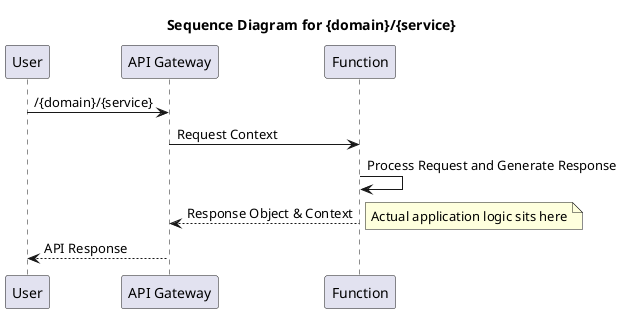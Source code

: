 @startuml
title Sequence Diagram for {domain}/{service}
participant User
participant "API Gateway" 
participant "Function"
User -> "API Gateway" : /{domain}/{service}
"API Gateway" -> "Function" : Request Context
"Function" -> "Function" : Process Request and Generate Response
"Function" --> "API Gateway": Response Object & Context
note right 
Actual application logic sits here
end note
"API Gateway" --> User: API Response
@enduml